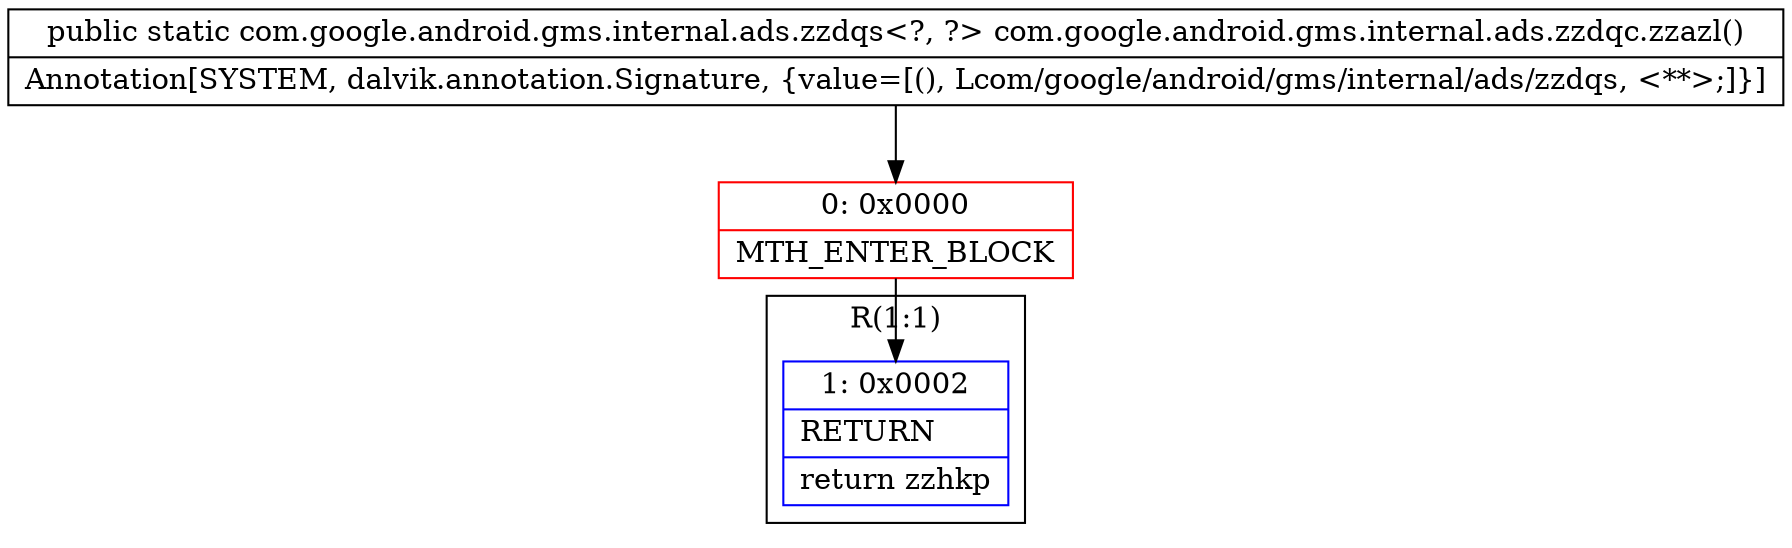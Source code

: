 digraph "CFG forcom.google.android.gms.internal.ads.zzdqc.zzazl()Lcom\/google\/android\/gms\/internal\/ads\/zzdqs;" {
subgraph cluster_Region_271174594 {
label = "R(1:1)";
node [shape=record,color=blue];
Node_1 [shape=record,label="{1\:\ 0x0002|RETURN\l|return zzhkp\l}"];
}
Node_0 [shape=record,color=red,label="{0\:\ 0x0000|MTH_ENTER_BLOCK\l}"];
MethodNode[shape=record,label="{public static com.google.android.gms.internal.ads.zzdqs\<?, ?\> com.google.android.gms.internal.ads.zzdqc.zzazl()  | Annotation[SYSTEM, dalvik.annotation.Signature, \{value=[(), Lcom\/google\/android\/gms\/internal\/ads\/zzdqs, \<**\>;]\}]\l}"];
MethodNode -> Node_0;
Node_0 -> Node_1;
}

